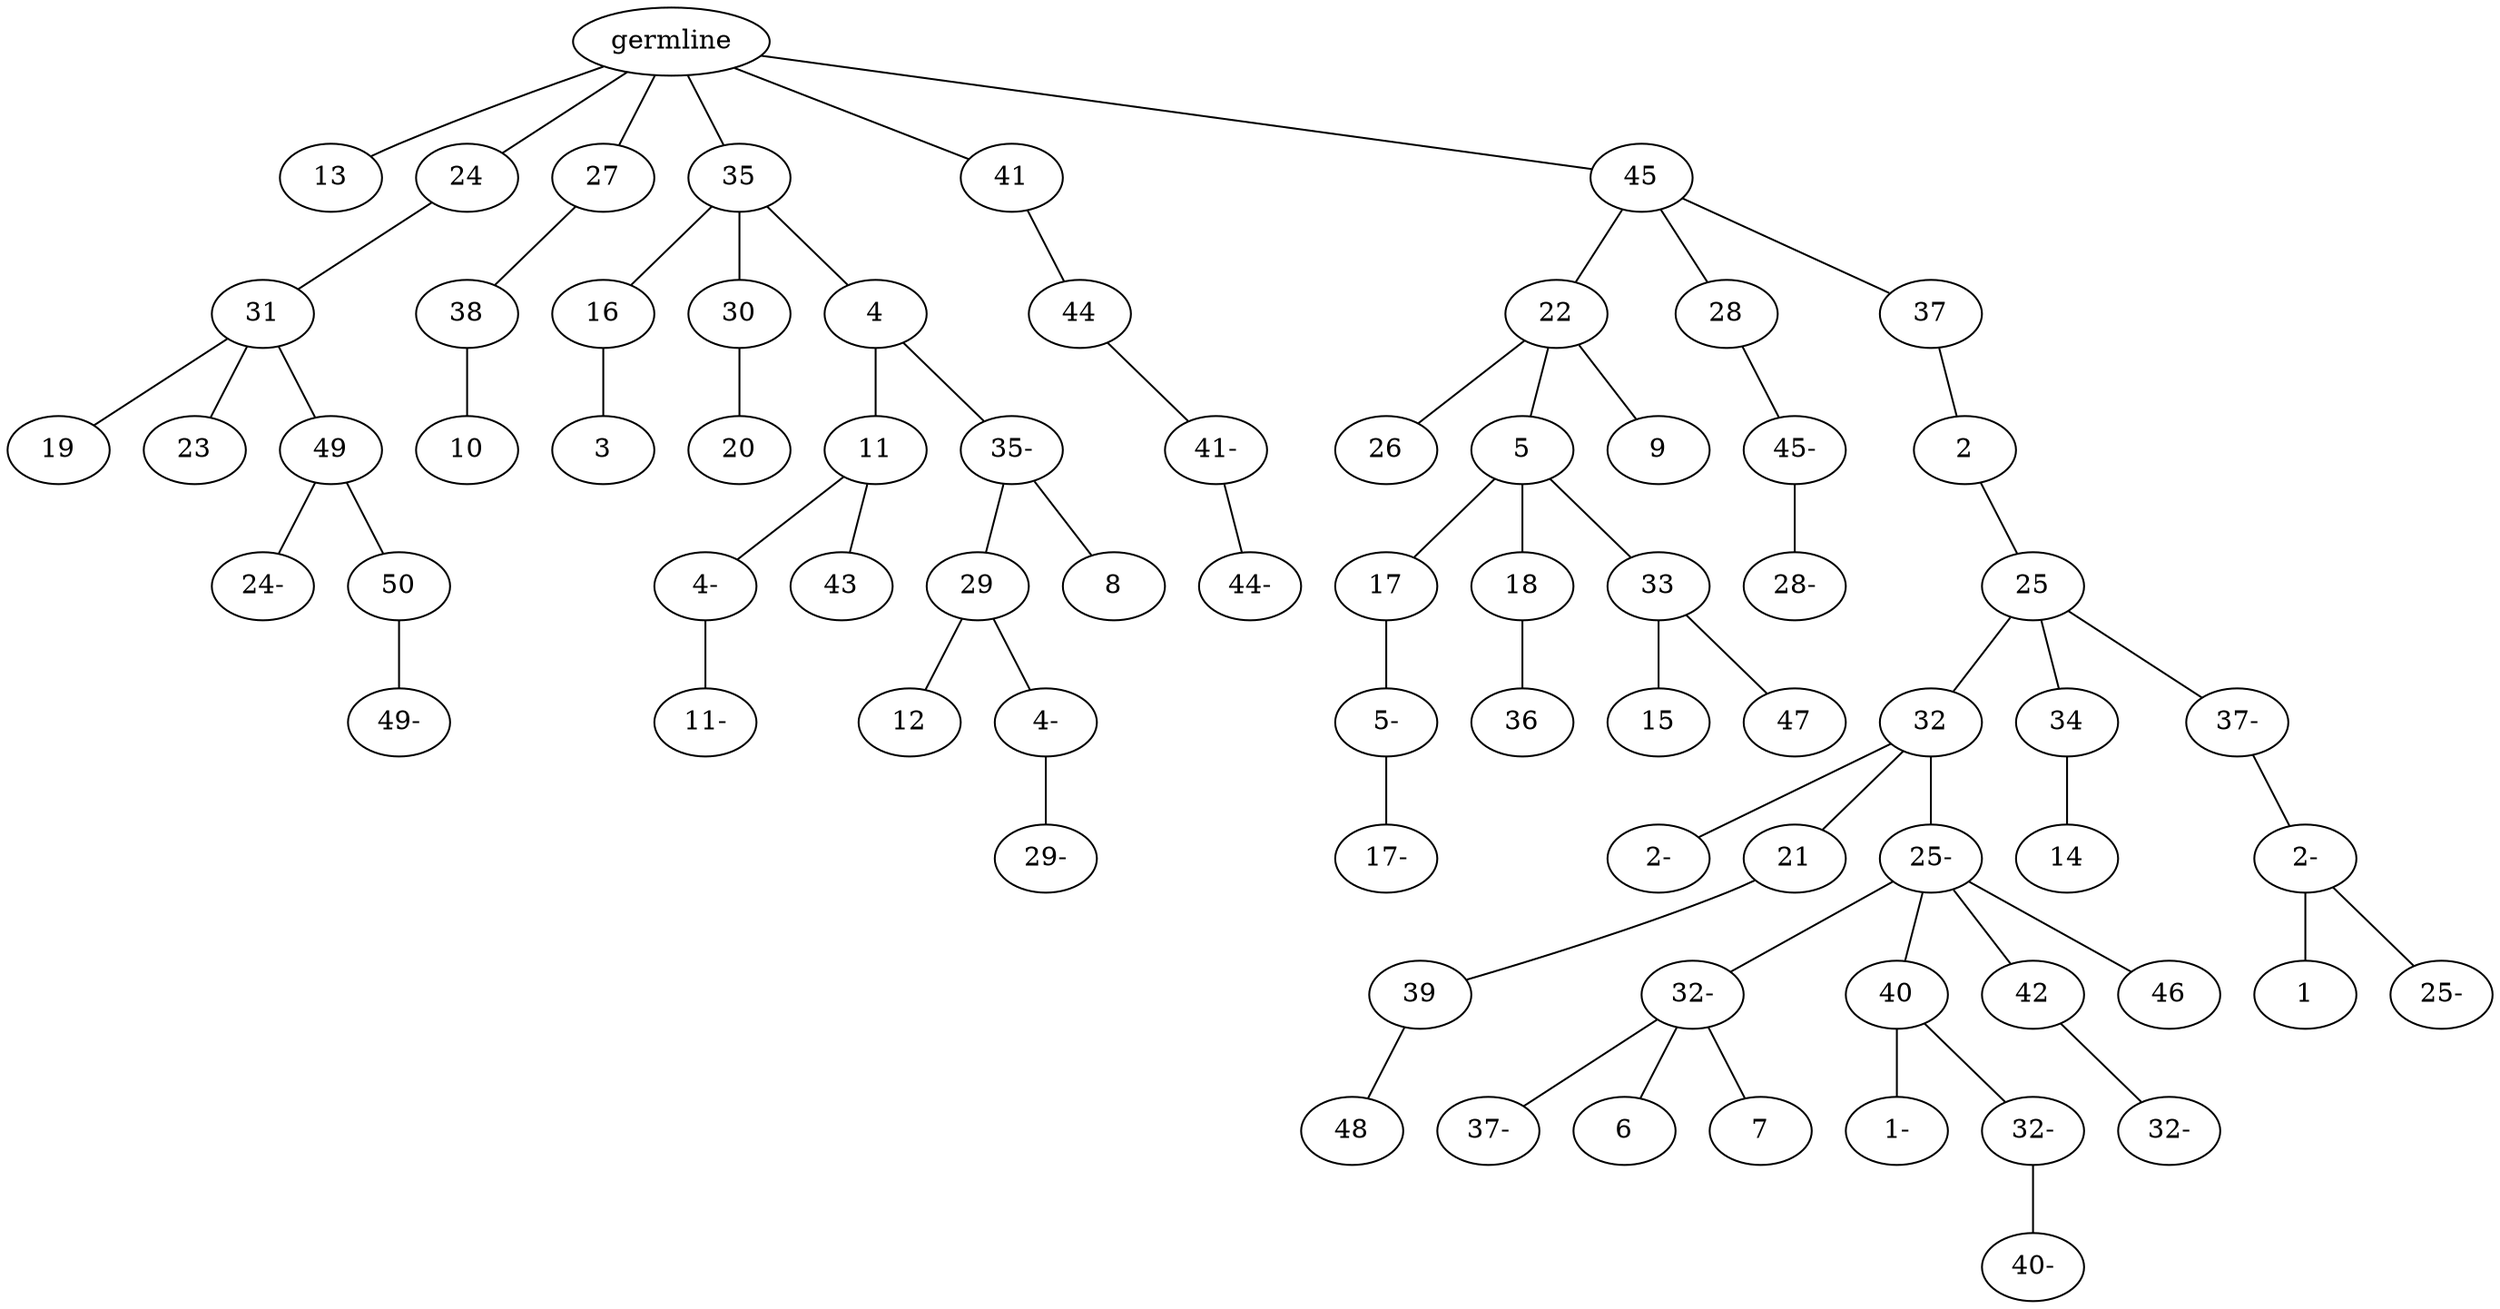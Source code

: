 graph tree {
    "140337736568112" [label="germline"];
    "140337741021040" [label="13"];
    "140337750996592" [label="24"];
    "140337750995296" [label="31"];
    "140337734537616" [label="19"];
    "140337734538576" [label="23"];
    "140337734539200" [label="49"];
    "140337734537808" [label="24-"];
    "140337730077216" [label="50"];
    "140337730077552" [label="49-"];
    "140337750996256" [label="27"];
    "140337734538768" [label="38"];
    "140337730078368" [label="10"];
    "140337750997168" [label="35"];
    "140337730078944" [label="16"];
    "140337730080576" [label="3"];
    "140337730076928" [label="30"];
    "140337734709104" [label="20"];
    "140337730078416" [label="4"];
    "140337730078224" [label="11"];
    "140337730080480" [label="4-"];
    "140337730079664" [label="11-"];
    "140337730078464" [label="43"];
    "140337730080384" [label="35-"];
    "140337730077792" [label="29"];
    "140337745805760" [label="12"];
    "140337745809024" [label="4-"];
    "140337745806528" [label="29-"];
    "140337745807824" [label="8"];
    "140337730078752" [label="41"];
    "140337730080288" [label="44"];
    "140337745808400" [label="41-"];
    "140337745807392" [label="44-"];
    "140337730079904" [label="45"];
    "140337745805808" [label="22"];
    "140337745805712" [label="26"];
    "140337745806864" [label="5"];
    "140337745808496" [label="17"];
    "140337745806432" [label="5-"];
    "140337745807056" [label="17-"];
    "140337745808064" [label="18"];
    "140337745805472" [label="36"];
    "140337745807248" [label="33"];
    "140337745805376" [label="15"];
    "140337745809312" [label="47"];
    "140337745808304" [label="9"];
    "140337745807920" [label="28"];
    "140337745808880" [label="45-"];
    "140337738095536" [label="28-"];
    "140337745808544" [label="37"];
    "140337738094144" [label="2"];
    "140337738095824" [label="25"];
    "140337738092704" [label="32"];
    "140337745416688" [label="2-"];
    "140337745420144" [label="21"];
    "140337745419856" [label="39"];
    "140337745416544" [label="48"];
    "140337745417936" [label="25-"];
    "140337745416256" [label="32-"];
    "140337745419040" [label="37-"];
    "140337745418944" [label="6"];
    "140337745416352" [label="7"];
    "140337745419328" [label="40"];
    "140337745418608" [label="1-"];
    "140337745417600" [label="32-"];
    "140337745418416" [label="40-"];
    "140337745420048" [label="42"];
    "140337745418656" [label="32-"];
    "140337745419760" [label="46"];
    "140337745419712" [label="34"];
    "140337745418224" [label="14"];
    "140337745417552" [label="37-"];
    "140337745418512" [label="2-"];
    "140337745418272" [label="1"];
    "140337745418848" [label="25-"];
    "140337736568112" -- "140337741021040";
    "140337736568112" -- "140337750996592";
    "140337736568112" -- "140337750996256";
    "140337736568112" -- "140337750997168";
    "140337736568112" -- "140337730078752";
    "140337736568112" -- "140337730079904";
    "140337750996592" -- "140337750995296";
    "140337750995296" -- "140337734537616";
    "140337750995296" -- "140337734538576";
    "140337750995296" -- "140337734539200";
    "140337734539200" -- "140337734537808";
    "140337734539200" -- "140337730077216";
    "140337730077216" -- "140337730077552";
    "140337750996256" -- "140337734538768";
    "140337734538768" -- "140337730078368";
    "140337750997168" -- "140337730078944";
    "140337750997168" -- "140337730076928";
    "140337750997168" -- "140337730078416";
    "140337730078944" -- "140337730080576";
    "140337730076928" -- "140337734709104";
    "140337730078416" -- "140337730078224";
    "140337730078416" -- "140337730080384";
    "140337730078224" -- "140337730080480";
    "140337730078224" -- "140337730078464";
    "140337730080480" -- "140337730079664";
    "140337730080384" -- "140337730077792";
    "140337730080384" -- "140337745807824";
    "140337730077792" -- "140337745805760";
    "140337730077792" -- "140337745809024";
    "140337745809024" -- "140337745806528";
    "140337730078752" -- "140337730080288";
    "140337730080288" -- "140337745808400";
    "140337745808400" -- "140337745807392";
    "140337730079904" -- "140337745805808";
    "140337730079904" -- "140337745807920";
    "140337730079904" -- "140337745808544";
    "140337745805808" -- "140337745805712";
    "140337745805808" -- "140337745806864";
    "140337745805808" -- "140337745808304";
    "140337745806864" -- "140337745808496";
    "140337745806864" -- "140337745808064";
    "140337745806864" -- "140337745807248";
    "140337745808496" -- "140337745806432";
    "140337745806432" -- "140337745807056";
    "140337745808064" -- "140337745805472";
    "140337745807248" -- "140337745805376";
    "140337745807248" -- "140337745809312";
    "140337745807920" -- "140337745808880";
    "140337745808880" -- "140337738095536";
    "140337745808544" -- "140337738094144";
    "140337738094144" -- "140337738095824";
    "140337738095824" -- "140337738092704";
    "140337738095824" -- "140337745419712";
    "140337738095824" -- "140337745417552";
    "140337738092704" -- "140337745416688";
    "140337738092704" -- "140337745420144";
    "140337738092704" -- "140337745417936";
    "140337745420144" -- "140337745419856";
    "140337745419856" -- "140337745416544";
    "140337745417936" -- "140337745416256";
    "140337745417936" -- "140337745419328";
    "140337745417936" -- "140337745420048";
    "140337745417936" -- "140337745419760";
    "140337745416256" -- "140337745419040";
    "140337745416256" -- "140337745418944";
    "140337745416256" -- "140337745416352";
    "140337745419328" -- "140337745418608";
    "140337745419328" -- "140337745417600";
    "140337745417600" -- "140337745418416";
    "140337745420048" -- "140337745418656";
    "140337745419712" -- "140337745418224";
    "140337745417552" -- "140337745418512";
    "140337745418512" -- "140337745418272";
    "140337745418512" -- "140337745418848";
}
